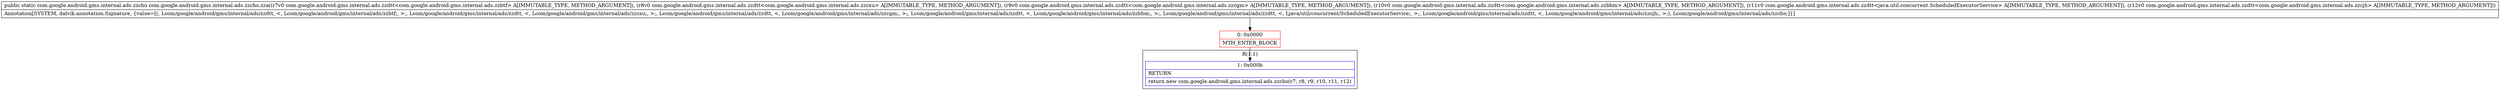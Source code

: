 digraph "CFG forcom.google.android.gms.internal.ads.zzcho.zza(Lcom\/google\/android\/gms\/internal\/ads\/zzdtt;Lcom\/google\/android\/gms\/internal\/ads\/zzdtt;Lcom\/google\/android\/gms\/internal\/ads\/zzdtt;Lcom\/google\/android\/gms\/internal\/ads\/zzdtt;Lcom\/google\/android\/gms\/internal\/ads\/zzdtt;Lcom\/google\/android\/gms\/internal\/ads\/zzdtt;)Lcom\/google\/android\/gms\/internal\/ads\/zzcho;" {
subgraph cluster_Region_1840452851 {
label = "R(1:1)";
node [shape=record,color=blue];
Node_1 [shape=record,label="{1\:\ 0x000b|RETURN\l|return new com.google.android.gms.internal.ads.zzcho(r7, r8, r9, r10, r11, r12)\l}"];
}
Node_0 [shape=record,color=red,label="{0\:\ 0x0000|MTH_ENTER_BLOCK\l}"];
MethodNode[shape=record,label="{public static com.google.android.gms.internal.ads.zzcho com.google.android.gms.internal.ads.zzcho.zza((r7v0 com.google.android.gms.internal.ads.zzdtt\<com.google.android.gms.internal.ads.zzbtf\> A[IMMUTABLE_TYPE, METHOD_ARGUMENT]), (r8v0 com.google.android.gms.internal.ads.zzdtt\<com.google.android.gms.internal.ads.zzcxu\> A[IMMUTABLE_TYPE, METHOD_ARGUMENT]), (r9v0 com.google.android.gms.internal.ads.zzdtt\<com.google.android.gms.internal.ads.zzcgm\> A[IMMUTABLE_TYPE, METHOD_ARGUMENT]), (r10v0 com.google.android.gms.internal.ads.zzdtt\<com.google.android.gms.internal.ads.zzbbm\> A[IMMUTABLE_TYPE, METHOD_ARGUMENT]), (r11v0 com.google.android.gms.internal.ads.zzdtt\<java.util.concurrent.ScheduledExecutorService\> A[IMMUTABLE_TYPE, METHOD_ARGUMENT]), (r12v0 com.google.android.gms.internal.ads.zzdtt\<com.google.android.gms.internal.ads.zzcjh\> A[IMMUTABLE_TYPE, METHOD_ARGUMENT]))  | Annotation[SYSTEM, dalvik.annotation.Signature, \{value=[(, Lcom\/google\/android\/gms\/internal\/ads\/zzdtt, \<, Lcom\/google\/android\/gms\/internal\/ads\/zzbtf;, \>;, Lcom\/google\/android\/gms\/internal\/ads\/zzdtt, \<, Lcom\/google\/android\/gms\/internal\/ads\/zzcxu;, \>;, Lcom\/google\/android\/gms\/internal\/ads\/zzdtt, \<, Lcom\/google\/android\/gms\/internal\/ads\/zzcgm;, \>;, Lcom\/google\/android\/gms\/internal\/ads\/zzdtt, \<, Lcom\/google\/android\/gms\/internal\/ads\/zzbbm;, \>;, Lcom\/google\/android\/gms\/internal\/ads\/zzdtt, \<, Ljava\/util\/concurrent\/ScheduledExecutorService;, \>;, Lcom\/google\/android\/gms\/internal\/ads\/zzdtt, \<, Lcom\/google\/android\/gms\/internal\/ads\/zzcjh;, \>;), Lcom\/google\/android\/gms\/internal\/ads\/zzcho;]\}]\l}"];
MethodNode -> Node_0;
Node_0 -> Node_1;
}

